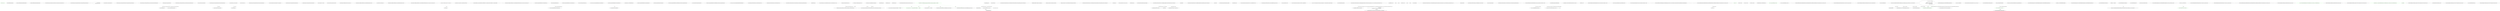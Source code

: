 digraph  {
d1 [cluster="Nancy.ModelBinding.BindingConfig.BindingConfig()", color=green, community=0, label="this.Overwrite = true", prediction=0, span="12-12"];
d3 [label="Nancy.ModelBinding.BindingConfig", span=""];
d0 [cluster="Nancy.ModelBinding.BindingConfig.BindingConfig()", label="Entry Nancy.ModelBinding.BindingConfig.BindingConfig()", span="10-10"];
d2 [cluster="Nancy.ModelBinding.BindingConfig.BindingConfig()", label="Exit Nancy.ModelBinding.BindingConfig.BindingConfig()", span="10-10"];
m1_7 [cluster="Nancy.Testing.DocumentWrapper.DocumentWrapper(System.Collections.Generic.IEnumerable<byte>)", file="BrowserResponseBodyWrapper.cs", label="Entry Nancy.Testing.DocumentWrapper.DocumentWrapper(System.Collections.Generic.IEnumerable<byte>)", span="18-18"];
m1_0 [cluster="Nancy.Testing.BrowserResponseBodyWrapper.BrowserResponseBodyWrapper(Nancy.Response)", file="BrowserResponseBodyWrapper.cs", label="Entry Nancy.Testing.BrowserResponseBodyWrapper.BrowserResponseBodyWrapper(Nancy.Response)", span="14-14"];
m1_1 [cluster="Nancy.Testing.BrowserResponseBodyWrapper.BrowserResponseBodyWrapper(Nancy.Response)", file="BrowserResponseBodyWrapper.cs", label="var contentStream =\r\n                GetContentStream(response)", span="16-17"];
m1_2 [cluster="Nancy.Testing.BrowserResponseBodyWrapper.BrowserResponseBodyWrapper(Nancy.Response)", file="BrowserResponseBodyWrapper.cs", label="this.responseBytes = contentStream.ToArray()", span="19-19"];
m1_4 [cluster="Nancy.Testing.BrowserResponseBodyWrapper.BrowserResponseBodyWrapper(Nancy.Response)", file="BrowserResponseBodyWrapper.cs", label="Exit Nancy.Testing.BrowserResponseBodyWrapper.BrowserResponseBodyWrapper(Nancy.Response)", span="14-14"];
m1_19 [cluster="Nancy.Testing.BrowserResponseBodyWrapper.System.Collections.IEnumerable.GetEnumerator()", file="BrowserResponseBodyWrapper.cs", label="Entry Nancy.Testing.BrowserResponseBodyWrapper.System.Collections.IEnumerable.GetEnumerator()", span="54-54"];
m1_20 [cluster="Nancy.Testing.BrowserResponseBodyWrapper.System.Collections.IEnumerable.GetEnumerator()", file="BrowserResponseBodyWrapper.cs", label="return this.GetEnumerator();", span="56-56"];
m1_21 [cluster="Nancy.Testing.BrowserResponseBodyWrapper.System.Collections.IEnumerable.GetEnumerator()", file="BrowserResponseBodyWrapper.cs", label="Exit Nancy.Testing.BrowserResponseBodyWrapper.System.Collections.IEnumerable.GetEnumerator()", span="54-54"];
m1_6 [cluster="System.IO.MemoryStream.ToArray()", file="BrowserResponseBodyWrapper.cs", label="Entry System.IO.MemoryStream.ToArray()", span="0-0"];
m1_5 [cluster="Nancy.Testing.BrowserResponseBodyWrapper.GetContentStream(Nancy.Response)", file="BrowserResponseBodyWrapper.cs", label="Entry Nancy.Testing.BrowserResponseBodyWrapper.GetContentStream(Nancy.Response)", span="23-23"];
m1_8 [cluster="Nancy.Testing.BrowserResponseBodyWrapper.GetContentStream(Nancy.Response)", file="BrowserResponseBodyWrapper.cs", label="var contentsStream = new MemoryStream()", span="25-25"];
m1_9 [cluster="Nancy.Testing.BrowserResponseBodyWrapper.GetContentStream(Nancy.Response)", file="BrowserResponseBodyWrapper.cs", label="response.Contents.Invoke(contentsStream)", span="26-26"];
m1_10 [cluster="Nancy.Testing.BrowserResponseBodyWrapper.GetContentStream(Nancy.Response)", file="BrowserResponseBodyWrapper.cs", label="contentsStream.Position = 0", span="27-27"];
m1_11 [cluster="Nancy.Testing.BrowserResponseBodyWrapper.GetContentStream(Nancy.Response)", file="BrowserResponseBodyWrapper.cs", label="return contentsStream;", span="28-28"];
m1_12 [cluster="Nancy.Testing.BrowserResponseBodyWrapper.GetContentStream(Nancy.Response)", file="BrowserResponseBodyWrapper.cs", label="Exit Nancy.Testing.BrowserResponseBodyWrapper.GetContentStream(Nancy.Response)", span="23-23"];
m1_18 [cluster="System.Collections.Generic.IEnumerable<T>.GetEnumerator()", file="BrowserResponseBodyWrapper.cs", label="Entry System.Collections.Generic.IEnumerable<T>.GetEnumerator()", span="0-0"];
m1_15 [cluster="Nancy.Testing.BrowserResponseBodyWrapper.GetEnumerator()", file="BrowserResponseBodyWrapper.cs", label="Entry Nancy.Testing.BrowserResponseBodyWrapper.GetEnumerator()", span="45-45"];
m1_16 [cluster="Nancy.Testing.BrowserResponseBodyWrapper.GetEnumerator()", file="BrowserResponseBodyWrapper.cs", label="return this.responseBytes.GetEnumerator();", span="47-47"];
m1_17 [cluster="Nancy.Testing.BrowserResponseBodyWrapper.GetEnumerator()", file="BrowserResponseBodyWrapper.cs", label="Exit Nancy.Testing.BrowserResponseBodyWrapper.GetEnumerator()", span="45-45"];
m1_14 [cluster="System.Action<T>.Invoke(T)", file="BrowserResponseBodyWrapper.cs", label="Entry System.Action<T>.Invoke(T)", span="0-0"];
m1_13 [cluster="System.IO.MemoryStream.MemoryStream()", file="BrowserResponseBodyWrapper.cs", label="Entry System.IO.MemoryStream.MemoryStream()", span="0-0"];
m1_22 [file="BrowserResponseBodyWrapper.cs", label="Nancy.Testing.BrowserResponseBodyWrapper", span=""];
m2_9 [cluster="Nancy.Demo.ModelBinding.Models.Customer.Customer()", file="CustomerModelBinder.cs", label="Entry Nancy.Demo.ModelBinding.Models.Customer.Customer()", span="4-4"];
m2_0 [cluster="Nancy.Demo.ModelBinding.ModelBinders.CustomerModelBinder.CanBind(System.Type)", file="CustomerModelBinder.cs", label="Entry Nancy.Demo.ModelBinding.ModelBinders.CustomerModelBinder.CanBind(System.Type)", span="16-16"];
m2_1 [cluster="Nancy.Demo.ModelBinding.ModelBinders.CustomerModelBinder.CanBind(System.Type)", file="CustomerModelBinder.cs", label="return modelType == typeof(Customer);", span="18-18"];
m2_2 [cluster="Nancy.Demo.ModelBinding.ModelBinders.CustomerModelBinder.CanBind(System.Type)", file="CustomerModelBinder.cs", label="Exit Nancy.Demo.ModelBinding.ModelBinders.CustomerModelBinder.CanBind(System.Type)", span="16-16"];
m2_3 [cluster="Nancy.Demo.ModelBinding.ModelBinders.CustomerModelBinder.Bind(Nancy.NancyContext, System.Type, object, params string[])", file="CustomerModelBinder.cs", label="Entry Nancy.Demo.ModelBinding.ModelBinders.CustomerModelBinder.Bind(Nancy.NancyContext, System.Type, object, params string[])", span="29-29"];
m2_4 [cluster="Nancy.Demo.ModelBinding.ModelBinders.CustomerModelBinder.Bind(Nancy.NancyContext, System.Type, object, params string[])", file="CustomerModelBinder.cs", label="var customer = (instance as Customer) ?? new Customer()", span="31-31"];
m2_5 [cluster="Nancy.Demo.ModelBinding.ModelBinders.CustomerModelBinder.Bind(Nancy.NancyContext, System.Type, object, params string[])", file="CustomerModelBinder.cs", label="customer.Name = customer.Name ?? context.Request.Form[''Name'']", span="33-33"];
m2_6 [cluster="Nancy.Demo.ModelBinding.ModelBinders.CustomerModelBinder.Bind(Nancy.NancyContext, System.Type, object, params string[])", file="CustomerModelBinder.cs", label="customer.RenewalDate = customer.RenewalDate == default(DateTime) ? context.Request.Form[''RenewalDate''] : customer.RenewalDate", span="34-34"];
m2_7 [cluster="Nancy.Demo.ModelBinding.ModelBinders.CustomerModelBinder.Bind(Nancy.NancyContext, System.Type, object, params string[])", file="CustomerModelBinder.cs", label="return customer;", span="36-36"];
m2_8 [cluster="Nancy.Demo.ModelBinding.ModelBinders.CustomerModelBinder.Bind(Nancy.NancyContext, System.Type, object, params string[])", file="CustomerModelBinder.cs", label="Exit Nancy.Demo.ModelBinding.ModelBinders.CustomerModelBinder.Bind(Nancy.NancyContext, System.Type, object, params string[])", span="29-29"];
m4_4 [cluster="Nancy.Cryptography.DefaultHmacProvider.GenerateHmac(string)", file="DefaultBinderFixture.cs", label="Entry Nancy.Cryptography.DefaultHmacProvider.GenerateHmac(string)", span="47-47"];
m4_5 [cluster="Nancy.Cryptography.DefaultHmacProvider.GenerateHmac(string)", file="DefaultBinderFixture.cs", label="return this.GenerateHmac(Encoding.UTF8.GetBytes(data));", span="49-49"];
m4_6 [cluster="Nancy.Cryptography.DefaultHmacProvider.GenerateHmac(string)", file="DefaultBinderFixture.cs", label="Exit Nancy.Cryptography.DefaultHmacProvider.GenerateHmac(string)", span="47-47"];
m4_7 [cluster="System.Text.Encoding.GetBytes(string)", file="DefaultBinderFixture.cs", label="Entry System.Text.Encoding.GetBytes(string)", span="0-0"];
m4_13 [cluster="System.Security.Cryptography.HashAlgorithm.ComputeHash(byte[])", file="DefaultBinderFixture.cs", label="Entry System.Security.Cryptography.HashAlgorithm.ComputeHash(byte[])", span="0-0"];
m4_8 [cluster="Nancy.Cryptography.DefaultHmacProvider.GenerateHmac(byte[])", file="DefaultBinderFixture.cs", label="Entry Nancy.Cryptography.DefaultHmacProvider.GenerateHmac(byte[])", span="57-57"];
m4_9 [cluster="Nancy.Cryptography.DefaultHmacProvider.GenerateHmac(byte[])", file="DefaultBinderFixture.cs", label="var hmacGenerator = new HMACSHA256(this.key)", span="59-59"];
m4_10 [cluster="Nancy.Cryptography.DefaultHmacProvider.GenerateHmac(byte[])", file="DefaultBinderFixture.cs", label="return hmacGenerator.ComputeHash(data);", span="61-61"];
m4_11 [cluster="Nancy.Cryptography.DefaultHmacProvider.GenerateHmac(byte[])", file="DefaultBinderFixture.cs", label="Exit Nancy.Cryptography.DefaultHmacProvider.GenerateHmac(byte[])", span="57-57"];
m4_3 [cluster="Nancy.Cryptography.IKeyGenerator.GetBytes(int)", file="DefaultBinderFixture.cs", label="Entry Nancy.Cryptography.IKeyGenerator.GetBytes(int)", span="12-12"];
m4_0 [cluster="Nancy.Cryptography.DefaultHmacProvider.DefaultHmacProvider(Nancy.Cryptography.IKeyGenerator)", file="DefaultBinderFixture.cs", label="Entry Nancy.Cryptography.DefaultHmacProvider.DefaultHmacProvider(Nancy.Cryptography.IKeyGenerator)", span="29-29"];
m4_1 [cluster="Nancy.Cryptography.DefaultHmacProvider.DefaultHmacProvider(Nancy.Cryptography.IKeyGenerator)", file="DefaultBinderFixture.cs", label="this.key = keyGenerator.GetBytes(PreferredKeySize)", span="31-31"];
m4_2 [cluster="Nancy.Cryptography.DefaultHmacProvider.DefaultHmacProvider(Nancy.Cryptography.IKeyGenerator)", file="DefaultBinderFixture.cs", label="Exit Nancy.Cryptography.DefaultHmacProvider.DefaultHmacProvider(Nancy.Cryptography.IKeyGenerator)", span="29-29"];
m4_12 [cluster="System.Security.Cryptography.HMACSHA256.HMACSHA256(byte[])", file="DefaultBinderFixture.cs", label="Entry System.Security.Cryptography.HMACSHA256.HMACSHA256(byte[])", span="0-0"];
m4_14 [file="DefaultBinderFixture.cs", label="Nancy.Cryptography.DefaultHmacProvider", span=""];
m6_0 [cluster="Nancy.Hosting.Wcf.NancyWcfGenericService.NancyWcfGenericService()", file="DefaultRequestDispatcherFixture.cs", label="Entry Nancy.Hosting.Wcf.NancyWcfGenericService.NancyWcfGenericService()", span="23-23"];
m6_1 [cluster="Nancy.Hosting.Wcf.NancyWcfGenericService.NancyWcfGenericService()", file="DefaultRequestDispatcherFixture.cs", label="Exit Nancy.Hosting.Wcf.NancyWcfGenericService.NancyWcfGenericService()", span="23-23"];
m6_2 [cluster="Nancy.Hosting.Wcf.NancyWcfGenericService.NancyWcfGenericService(Nancy.Bootstrapper.INancyBootstrapper)", file="DefaultRequestDispatcherFixture.cs", label="Entry Nancy.Hosting.Wcf.NancyWcfGenericService.NancyWcfGenericService(Nancy.Bootstrapper.INancyBootstrapper)", span="28-28"];
m6_30 [cluster="lambda expression", file="DefaultRequestDispatcherFixture.cs", label="Exit lambda expression", span="57-59"];
m6_52 [cluster="long.TryParse(string, System.Globalization.NumberStyles, System.IFormatProvider, out long)", file="DefaultRequestDispatcherFixture.cs", label="Entry long.TryParse(string, System.Globalization.NumberStyles, System.IFormatProvider, out long)", span="0-0"];
m6_12 [cluster="Nancy.Hosting.Wcf.NancyWcfGenericService.HandleRequests(System.IO.Stream)", file="DefaultRequestDispatcherFixture.cs", label="SetNancyResponseToOutgoingWebResponse(webContext.OutgoingResponse, nancyContext.Response)", span="42-42"];
m6_16 [cluster="lambda expression", file="DefaultRequestDispatcherFixture.cs", label="Entry lambda expression", span="45-47"];
m6_22 [cluster="lambda expression", file="DefaultRequestDispatcherFixture.cs", label="Exit lambda expression", span="49-51"];
m6_15 [cluster="lambda expression", file="DefaultRequestDispatcherFixture.cs", label="Exit lambda expression", span="41-43"];
m6_36 [cluster="Nancy.IO.RequestStream.FromStream(System.IO.Stream, long, bool)", file="DefaultRequestDispatcherFixture.cs", label="Entry Nancy.IO.RequestStream.FromStream(System.IO.Stream, long, bool)", span="224-224"];
m6_32 [cluster="lambda expression", file="DefaultRequestDispatcherFixture.cs", label="return string.Concat(viewLocationContext.ModuleName, ''/'', viewName);", span="62-62"];
m6_24 [cluster="lambda expression", file="DefaultRequestDispatcherFixture.cs", label="Entry lambda expression", span="53-55"];
m6_26 [cluster="lambda expression", file="DefaultRequestDispatcherFixture.cs", label="Exit lambda expression", span="53-55"];
m6_27 [cluster="string.Concat(string, string, string)", file="DefaultRequestDispatcherFixture.cs", label="Entry string.Concat(string, string, string)", span="0-0"];
m6_28 [cluster="lambda expression", file="DefaultRequestDispatcherFixture.cs", label="Entry lambda expression", span="57-59"];
m6_29 [cluster="lambda expression", color=green, community=0, file="DefaultRequestDispatcherFixture.cs", label="return string.Concat(''views/'', viewLocationContext.ModuleName, ''/'', viewName);", prediction=1, span="58-58"];
m6_65 [cluster="object.ToString()", file="DefaultRequestDispatcherFixture.cs", label="Entry object.ToString()", span="0-0"];
m6_53 [cluster="Nancy.Hosting.Wcf.NancyWcfGenericService.SetNancyResponseToOutgoingWebResponse(OutgoingWebResponseContext, Nancy.Response)", file="DefaultRequestDispatcherFixture.cs", label="Entry Nancy.Hosting.Wcf.NancyWcfGenericService.SetNancyResponseToOutgoingWebResponse(OutgoingWebResponseContext, Nancy.Response)", span="103-103"];
m6_54 [cluster="Nancy.Hosting.Wcf.NancyWcfGenericService.SetNancyResponseToOutgoingWebResponse(OutgoingWebResponseContext, Nancy.Response)", file="DefaultRequestDispatcherFixture.cs", label="SetHttpResponseHeaders(webResponse, nancyResponse)", span="105-105"];
m6_55 [cluster="Nancy.Hosting.Wcf.NancyWcfGenericService.SetNancyResponseToOutgoingWebResponse(OutgoingWebResponseContext, Nancy.Response)", file="DefaultRequestDispatcherFixture.cs", label="webResponse.ContentType = nancyResponse.ContentType", span="107-107"];
m6_56 [cluster="Nancy.Hosting.Wcf.NancyWcfGenericService.SetNancyResponseToOutgoingWebResponse(OutgoingWebResponseContext, Nancy.Response)", file="DefaultRequestDispatcherFixture.cs", label="webResponse.StatusCode = (System.Net.HttpStatusCode)nancyResponse.StatusCode", span="108-108"];
m6_57 [cluster="Nancy.Hosting.Wcf.NancyWcfGenericService.SetNancyResponseToOutgoingWebResponse(OutgoingWebResponseContext, Nancy.Response)", file="DefaultRequestDispatcherFixture.cs", label="Exit Nancy.Hosting.Wcf.NancyWcfGenericService.SetNancyResponseToOutgoingWebResponse(OutgoingWebResponseContext, Nancy.Response)", span="103-103"];
m6_34 [cluster="Request.cstr", file="DefaultRequestDispatcherFixture.cs", label="Entry Request.cstr", span=""];
m6_23 [cluster="string.Concat(string, string, string, string)", file="DefaultRequestDispatcherFixture.cs", label="Entry string.Concat(string, string, string, string)", span="0-0"];
m6_18 [cluster="lambda expression", file="DefaultRequestDispatcherFixture.cs", label="Exit lambda expression", span="45-47"];
m6_17 [cluster="lambda expression", file="DefaultRequestDispatcherFixture.cs", label="return string.Concat(''views/'', viewName);", span="46-46"];
m6_7 [cluster="Nancy.Bootstrapper.INancyBootstrapper.GetEngine()", file="DefaultRequestDispatcherFixture.cs", label="Entry Nancy.Bootstrapper.INancyBootstrapper.GetEngine()", span="16-16"];
m6_58 [cluster="Nancy.Hosting.Wcf.NancyWcfGenericService.SetHttpResponseHeaders(OutgoingWebResponseContext, Nancy.Response)", file="DefaultRequestDispatcherFixture.cs", label="Entry Nancy.Hosting.Wcf.NancyWcfGenericService.SetHttpResponseHeaders(OutgoingWebResponseContext, Nancy.Response)", span="111-111"];
m6_59 [cluster="Nancy.Hosting.Wcf.NancyWcfGenericService.SetHttpResponseHeaders(OutgoingWebResponseContext, Nancy.Response)", file="DefaultRequestDispatcherFixture.cs", label="response.Headers", span="113-113"];
m6_60 [cluster="Nancy.Hosting.Wcf.NancyWcfGenericService.SetHttpResponseHeaders(OutgoingWebResponseContext, Nancy.Response)", file="DefaultRequestDispatcherFixture.cs", label="context.Headers.Add(kvp.Key, kvp.Value)", span="115-115"];
m6_61 [cluster="Nancy.Hosting.Wcf.NancyWcfGenericService.SetHttpResponseHeaders(OutgoingWebResponseContext, Nancy.Response)", file="DefaultRequestDispatcherFixture.cs", label="response.Cookies", span="117-117"];
m6_62 [cluster="Nancy.Hosting.Wcf.NancyWcfGenericService.SetHttpResponseHeaders(OutgoingWebResponseContext, Nancy.Response)", file="DefaultRequestDispatcherFixture.cs", label="context.Headers.Add(''Set-Cookie'', cookie.ToString())", span="119-119"];
m6_63 [cluster="Nancy.Hosting.Wcf.NancyWcfGenericService.SetHttpResponseHeaders(OutgoingWebResponseContext, Nancy.Response)", file="DefaultRequestDispatcherFixture.cs", label="Exit Nancy.Hosting.Wcf.NancyWcfGenericService.SetHttpResponseHeaders(OutgoingWebResponseContext, Nancy.Response)", span="111-111"];
m6_64 [cluster="Unk.Add", file="DefaultRequestDispatcherFixture.cs", label="Entry Unk.Add", span=""];
m6_6 [cluster="Nancy.Bootstrapper.INancyBootstrapper.Initialise()", file="DefaultRequestDispatcherFixture.cs", label="Entry Nancy.Bootstrapper.INancyBootstrapper.Initialise()", span="10-10"];
m6_31 [cluster="lambda expression", file="DefaultRequestDispatcherFixture.cs", label="Entry lambda expression", span="61-63"];
m6_51 [cluster="System.Collections.Generic.IEnumerable<TSource>.SingleOrDefault<TSource>()", file="DefaultRequestDispatcherFixture.cs", label="Entry System.Collections.Generic.IEnumerable<TSource>.SingleOrDefault<TSource>()", span="0-0"];
m6_19 [cluster="Nancy.Hosting.Wcf.NancyWcfGenericService.GetUrlAndPathComponents(System.Uri)", file="DefaultRequestDispatcherFixture.cs", label="Entry Nancy.Hosting.Wcf.NancyWcfGenericService.GetUrlAndPathComponents(System.Uri)", span="47-47"];
m6_35 [cluster="string.Concat(object, object)", file="DefaultRequestDispatcherFixture.cs", label="Entry string.Concat(object, object)", span="0-0"];
m6_50 [cluster="System.Collections.Generic.IDictionary<TKey, TValue>.ContainsKey(TKey)", file="DefaultRequestDispatcherFixture.cs", label="Entry System.Collections.Generic.IDictionary<TKey, TValue>.ContainsKey(TKey)", span="0-0"];
m6_14 [cluster="Nancy.Hosting.Wcf.NancyWcfGenericService.HandleRequests(System.IO.Stream)", file="DefaultRequestDispatcherFixture.cs", label="Exit Nancy.Hosting.Wcf.NancyWcfGenericService.HandleRequests(System.IO.Stream)", span="35-35"];
m6_21 [cluster="Nancy.Hosting.Wcf.NancyWcfGenericService.GetUrlAndPathComponents(System.Uri)", file="DefaultRequestDispatcherFixture.cs", label="Exit Nancy.Hosting.Wcf.NancyWcfGenericService.GetUrlAndPathComponents(System.Uri)", span="47-47"];
m6_13 [cluster="Nancy.Hosting.Wcf.NancyWcfGenericService.HandleRequests(System.IO.Stream)", file="DefaultRequestDispatcherFixture.cs", label="return webContext.CreateStreamResponse(nancyContext.Response.Contents, nancyContext.Response.ContentType);", span="44-44"];
m6_20 [cluster="Nancy.Hosting.Wcf.NancyWcfGenericService.GetUrlAndPathComponents(System.Uri)", file="DefaultRequestDispatcherFixture.cs", label="return new Uri(uri.GetComponents(UriComponents.SchemeAndServer | UriComponents.Path, UriFormat.Unescaped));", span="51-51"];
m6_33 [cluster="Unk.GetExpectedRequestLength", file="DefaultRequestDispatcherFixture.cs", label="Entry Unk.GetExpectedRequestLength", span=""];
m6_37 [cluster="Nancy.Hosting.Wcf.NancyWcfGenericService.GetExpectedRequestLength(System.Collections.Generic.IDictionary<string, System.Collections.Generic.IEnumerable<string>>)", file="DefaultRequestDispatcherFixture.cs", label="Entry Nancy.Hosting.Wcf.NancyWcfGenericService.GetExpectedRequestLength(System.Collections.Generic.IDictionary<string, System.Collections.Generic.IEnumerable<string>>)", span="74-74"];
m6_38 [cluster="Nancy.Hosting.Wcf.NancyWcfGenericService.GetExpectedRequestLength(System.Collections.Generic.IDictionary<string, System.Collections.Generic.IEnumerable<string>>)", file="DefaultRequestDispatcherFixture.cs", label="incomingHeaders == null", span="76-76"];
m6_40 [cluster="Nancy.Hosting.Wcf.NancyWcfGenericService.GetExpectedRequestLength(System.Collections.Generic.IDictionary<string, System.Collections.Generic.IEnumerable<string>>)", file="DefaultRequestDispatcherFixture.cs", label="!incomingHeaders.ContainsKey(''Content-Length'')", span="81-81"];
m6_42 [cluster="Nancy.Hosting.Wcf.NancyWcfGenericService.GetExpectedRequestLength(System.Collections.Generic.IDictionary<string, System.Collections.Generic.IEnumerable<string>>)", file="DefaultRequestDispatcherFixture.cs", label="var headerValue =\r\n                incomingHeaders[''Content-Length''].SingleOrDefault()", span="86-87"];
m6_39 [cluster="Nancy.Hosting.Wcf.NancyWcfGenericService.GetExpectedRequestLength(System.Collections.Generic.IDictionary<string, System.Collections.Generic.IEnumerable<string>>)", file="DefaultRequestDispatcherFixture.cs", label="return 0;", span="78-78"];
m6_41 [cluster="Nancy.Hosting.Wcf.NancyWcfGenericService.GetExpectedRequestLength(System.Collections.Generic.IDictionary<string, System.Collections.Generic.IEnumerable<string>>)", file="DefaultRequestDispatcherFixture.cs", label="return 0;", span="83-83"];
m6_43 [cluster="Nancy.Hosting.Wcf.NancyWcfGenericService.GetExpectedRequestLength(System.Collections.Generic.IDictionary<string, System.Collections.Generic.IEnumerable<string>>)", file="DefaultRequestDispatcherFixture.cs", label="headerValue == null", span="89-89"];
m6_46 [cluster="Nancy.Hosting.Wcf.NancyWcfGenericService.GetExpectedRequestLength(System.Collections.Generic.IDictionary<string, System.Collections.Generic.IEnumerable<string>>)", file="DefaultRequestDispatcherFixture.cs", label="!long.TryParse(headerValue, NumberStyles.Any, CultureInfo.InvariantCulture, out contentLength)", span="95-95"];
m6_44 [cluster="Nancy.Hosting.Wcf.NancyWcfGenericService.GetExpectedRequestLength(System.Collections.Generic.IDictionary<string, System.Collections.Generic.IEnumerable<string>>)", file="DefaultRequestDispatcherFixture.cs", label="return 0;", span="91-91"];
m6_47 [cluster="Nancy.Hosting.Wcf.NancyWcfGenericService.GetExpectedRequestLength(System.Collections.Generic.IDictionary<string, System.Collections.Generic.IEnumerable<string>>)", file="DefaultRequestDispatcherFixture.cs", label="return 0;", span="97-97"];
m6_48 [cluster="Nancy.Hosting.Wcf.NancyWcfGenericService.GetExpectedRequestLength(System.Collections.Generic.IDictionary<string, System.Collections.Generic.IEnumerable<string>>)", file="DefaultRequestDispatcherFixture.cs", label="return contentLength;", span="100-100"];
m6_49 [cluster="Nancy.Hosting.Wcf.NancyWcfGenericService.GetExpectedRequestLength(System.Collections.Generic.IDictionary<string, System.Collections.Generic.IEnumerable<string>>)", file="DefaultRequestDispatcherFixture.cs", label="Exit Nancy.Hosting.Wcf.NancyWcfGenericService.GetExpectedRequestLength(System.Collections.Generic.IDictionary<string, System.Collections.Generic.IEnumerable<string>>)", span="74-74"];
m6_3 [cluster="Nancy.Hosting.Wcf.NancyWcfGenericService.NancyWcfGenericService(Nancy.Bootstrapper.INancyBootstrapper)", file="DefaultRequestDispatcherFixture.cs", label="bootstrapper.Initialise()", span="30-30"];
m6_10 [cluster="Nancy.Hosting.Wcf.NancyWcfGenericService.HandleRequests(System.IO.Stream)", color=green, community=0, file="DefaultRequestDispatcherFixture.cs", label="var nancyRequest = CreateNancyRequestFromIncomingWebRequest(webContext.IncomingRequest, requestBody)", prediction=1, span="39-39"];
m6_11 [cluster="Nancy.Hosting.Wcf.NancyWcfGenericService.HandleRequests(System.IO.Stream)", file="DefaultRequestDispatcherFixture.cs", label="var nancyContext = engine.HandleRequest(nancyRequest)", span="40-40"];
m6_8 [cluster="Nancy.Hosting.Wcf.NancyWcfGenericService.HandleRequests(System.IO.Stream)", file="DefaultRequestDispatcherFixture.cs", label="Entry Nancy.Hosting.Wcf.NancyWcfGenericService.HandleRequests(System.IO.Stream)", span="35-35"];
m6_9 [cluster="Nancy.Hosting.Wcf.NancyWcfGenericService.HandleRequests(System.IO.Stream)", file="DefaultRequestDispatcherFixture.cs", label="var webContext = WebOperationContext.Current", span="37-37"];
m6_4 [cluster="Nancy.Hosting.Wcf.NancyWcfGenericService.NancyWcfGenericService(Nancy.Bootstrapper.INancyBootstrapper)", file="DefaultRequestDispatcherFixture.cs", label="engine = bootstrapper.GetEngine()", span="31-31"];
m6_5 [cluster="Nancy.Hosting.Wcf.NancyWcfGenericService.NancyWcfGenericService(Nancy.Bootstrapper.INancyBootstrapper)", file="DefaultRequestDispatcherFixture.cs", label="Exit Nancy.Hosting.Wcf.NancyWcfGenericService.NancyWcfGenericService(Nancy.Bootstrapper.INancyBootstrapper)", span="28-28"];
m6_66 [file="DefaultRequestDispatcherFixture.cs", label="Nancy.Hosting.Wcf.NancyWcfGenericService", span=""];
m7_11 [cluster="Nancy.ModelBinding.DynamicModelBinderAdapter.TryConvert(System.Dynamic.ConvertBinder, out object)", file="DynamicModelBinderAdapter.cs", label="Entry Nancy.ModelBinding.DynamicModelBinderAdapter.TryConvert(System.Dynamic.ConvertBinder, out object)", span="61-61"];
m7_12 [cluster="Nancy.ModelBinding.DynamicModelBinderAdapter.TryConvert(System.Dynamic.ConvertBinder, out object)", file="DynamicModelBinderAdapter.cs", label="var modelBinder = this.locator.GetBinderForType(binder.Type, this.context)", span="63-63"];
m7_14 [cluster="Nancy.ModelBinding.DynamicModelBinderAdapter.TryConvert(System.Dynamic.ConvertBinder, out object)", file="DynamicModelBinderAdapter.cs", label="throw new ModelBindingException(binder.Type);", span="67-67"];
m7_16 [cluster="Nancy.ModelBinding.DynamicModelBinderAdapter.TryConvert(System.Dynamic.ConvertBinder, out object)", file="DynamicModelBinderAdapter.cs", label="return result != null || base.TryConvert(binder, out result);", span="72-72"];
m7_13 [cluster="Nancy.ModelBinding.DynamicModelBinderAdapter.TryConvert(System.Dynamic.ConvertBinder, out object)", file="DynamicModelBinderAdapter.cs", label="modelBinder == null", span="65-65"];
m7_17 [cluster="Nancy.ModelBinding.DynamicModelBinderAdapter.TryConvert(System.Dynamic.ConvertBinder, out object)", file="DynamicModelBinderAdapter.cs", label="Exit Nancy.ModelBinding.DynamicModelBinderAdapter.TryConvert(System.Dynamic.ConvertBinder, out object)", span="61-61"];
m7_10 [cluster="System.ArgumentNullException.ArgumentNullException(string)", file="DynamicModelBinderAdapter.cs", label="Entry System.ArgumentNullException.ArgumentNullException(string)", span="0-0"];
m7_21 [cluster="System.Dynamic.DynamicObject.TryConvert(System.Dynamic.ConvertBinder, out object)", file="DynamicModelBinderAdapter.cs", label="Entry System.Dynamic.DynamicObject.TryConvert(System.Dynamic.ConvertBinder, out object)", span="0-0"];
m7_19 [cluster="Nancy.ModelBinding.ModelBindingException.ModelBindingException(System.Type, System.Collections.Generic.IEnumerable<Nancy.ModelBinding.PropertyBindingException>)", file="DynamicModelBinderAdapter.cs", label="Entry Nancy.ModelBinding.ModelBindingException.ModelBindingException(System.Type, System.Collections.Generic.IEnumerable<Nancy.ModelBinding.PropertyBindingException>)", span="30-30"];
m7_0 [cluster="Nancy.ModelBinding.DynamicModelBinderAdapter.DynamicModelBinderAdapter(Nancy.ModelBinding.IModelBinderLocator, Nancy.NancyContext, object, params string[])", file="DynamicModelBinderAdapter.cs", label="Entry Nancy.ModelBinding.DynamicModelBinderAdapter.DynamicModelBinderAdapter(Nancy.ModelBinding.IModelBinderLocator, Nancy.NancyContext, object, params string[])", span="36-36"];
m7_1 [cluster="Nancy.ModelBinding.DynamicModelBinderAdapter.DynamicModelBinderAdapter(Nancy.ModelBinding.IModelBinderLocator, Nancy.NancyContext, object, params string[])", color=green, community=0, file="DynamicModelBinderAdapter.cs", label="locator == null", prediction=3, span="38-38"];
m7_3 [cluster="Nancy.ModelBinding.DynamicModelBinderAdapter.DynamicModelBinderAdapter(Nancy.ModelBinding.IModelBinderLocator, Nancy.NancyContext, object, params string[])", file="DynamicModelBinderAdapter.cs", label="context == null", span="43-43"];
m7_5 [cluster="Nancy.ModelBinding.DynamicModelBinderAdapter.DynamicModelBinderAdapter(Nancy.ModelBinding.IModelBinderLocator, Nancy.NancyContext, object, params string[])", file="DynamicModelBinderAdapter.cs", label="this.locator = locator", span="48-48"];
m7_6 [cluster="Nancy.ModelBinding.DynamicModelBinderAdapter.DynamicModelBinderAdapter(Nancy.ModelBinding.IModelBinderLocator, Nancy.NancyContext, object, params string[])", file="DynamicModelBinderAdapter.cs", label="this.context = context", span="49-49"];
m7_7 [cluster="Nancy.ModelBinding.DynamicModelBinderAdapter.DynamicModelBinderAdapter(Nancy.ModelBinding.IModelBinderLocator, Nancy.NancyContext, object, params string[])", file="DynamicModelBinderAdapter.cs", label="this.instance = instance", span="50-50"];
m7_8 [cluster="Nancy.ModelBinding.DynamicModelBinderAdapter.DynamicModelBinderAdapter(Nancy.ModelBinding.IModelBinderLocator, Nancy.NancyContext, object, params string[])", file="DynamicModelBinderAdapter.cs", label="this.blacklistedProperties = blacklistedProperties", span="51-51"];
m7_2 [cluster="Nancy.ModelBinding.DynamicModelBinderAdapter.DynamicModelBinderAdapter(Nancy.ModelBinding.IModelBinderLocator, Nancy.NancyContext, object, params string[])", color=green, community=0, file="DynamicModelBinderAdapter.cs", label="throw new ArgumentNullException(''locator'');", prediction=4, span="40-40"];
m7_4 [cluster="Nancy.ModelBinding.DynamicModelBinderAdapter.DynamicModelBinderAdapter(Nancy.ModelBinding.IModelBinderLocator, Nancy.NancyContext, object, params string[])", file="DynamicModelBinderAdapter.cs", label="throw new ArgumentNullException(''context'');", span="45-45"];
m7_9 [cluster="Nancy.ModelBinding.DynamicModelBinderAdapter.DynamicModelBinderAdapter(Nancy.ModelBinding.IModelBinderLocator, Nancy.NancyContext, object, params string[])", file="DynamicModelBinderAdapter.cs", label="Exit Nancy.ModelBinding.DynamicModelBinderAdapter.DynamicModelBinderAdapter(Nancy.ModelBinding.IModelBinderLocator, Nancy.NancyContext, object, params string[])", span="36-36"];
m7_20 [cluster="Nancy.ModelBinding.IBinder.Bind(Nancy.NancyContext, System.Type, object, params string[])", file="DynamicModelBinderAdapter.cs", label="Entry Nancy.ModelBinding.IBinder.Bind(Nancy.NancyContext, System.Type, object, params string[])", span="17-17"];
m7_18 [cluster="Nancy.ModelBinding.IModelBinderLocator.GetBinderForType(System.Type, Nancy.NancyContext)", file="DynamicModelBinderAdapter.cs", label="Entry Nancy.ModelBinding.IModelBinderLocator.GetBinderForType(System.Type, Nancy.NancyContext)", span="15-15"];
m7_22 [file="DynamicModelBinderAdapter.cs", label="Nancy.ModelBinding.DynamicModelBinderAdapter", span=""];
m8_27 [cluster="object.ShouldEqual(object)", file="DynamicModelBinderAdapterFixture.cs", label="Entry object.ShouldEqual(object)", span="95-95"];
m8_3 [cluster="Nancy.Security.DefaultCsrfTokenValidator.Validate(Nancy.Security.CsrfToken, Nancy.Security.CsrfToken, string, System.TimeSpan?)", file="DynamicModelBinderAdapterFixture.cs", label="Entry Nancy.Security.DefaultCsrfTokenValidator.Validate(Nancy.Security.CsrfToken, Nancy.Security.CsrfToken, string, System.TimeSpan?)", span="23-23"];
m8_23 [cluster="Nancy.Validation.DataAnnotations.Tests.DefaultValidatableObjectAdapterFixture.Should_return_validation_error_for_all_validation_results()", file="DynamicModelBinderAdapterFixture.cs", label="results.Count().ShouldEqual(2)", span="62-62"];
m8_26 [cluster="System.Collections.Generic.IEnumerable<TSource>.Count<TSource>()", file="DynamicModelBinderAdapterFixture.cs", label="Entry System.Collections.Generic.IEnumerable<TSource>.Count<TSource>()", span="0-0"];
m8_11 [cluster="Nancy.Security.DefaultCsrfTokenValidator.Validate(Nancy.Security.CsrfToken, Nancy.Security.CsrfToken, string, System.TimeSpan?)", file="DynamicModelBinderAdapterFixture.cs", label="return CsrfTokenValidationResult.TokenTamperedWith;", span="42-42"];
m8_12 [cluster="Nancy.Security.DefaultCsrfTokenValidator.Validate(Nancy.Security.CsrfToken, Nancy.Security.CsrfToken, string, System.TimeSpan?)", file="DynamicModelBinderAdapterFixture.cs", label="var newToken = new CsrfToken\r\n                               {\r\n                                   CreatedDate = tokenOne.CreatedDate,\r\n                                   RandomBytes = tokenOne.RandomBytes,\r\n                                   Salt = tokenOne.Salt,\r\n                               }", span="45-50"];
m8_13 [cluster="Nancy.Security.DefaultCsrfTokenValidator.Validate(Nancy.Security.CsrfToken, Nancy.Security.CsrfToken, string, System.TimeSpan?)", color=green, community=0, file="DynamicModelBinderAdapterFixture.cs", label="newToken.CreateHmac(this.hmacProvider)", prediction=5, span="51-51"];
m8_14 [cluster="Nancy.Security.DefaultCsrfTokenValidator.Validate(Nancy.Security.CsrfToken, Nancy.Security.CsrfToken, string, System.TimeSpan?)", color=green, community=0, file="DynamicModelBinderAdapterFixture.cs", label="!newToken.Hmac.SequenceEqual(tokenOne.Hmac)", prediction=6, span="52-52"];
m8_15 [cluster="Nancy.Security.DefaultCsrfTokenValidator.Validate(Nancy.Security.CsrfToken, Nancy.Security.CsrfToken, string, System.TimeSpan?)", file="DynamicModelBinderAdapterFixture.cs", label="return CsrfTokenValidationResult.TokenTamperedWith;", span="54-54"];
m8_16 [cluster="Nancy.Security.DefaultCsrfTokenValidator.Validate(Nancy.Security.CsrfToken, Nancy.Security.CsrfToken, string, System.TimeSpan?)", file="DynamicModelBinderAdapterFixture.cs", label="validityPeriod.HasValue", span="57-57"];
m8_25 [cluster="Nancy.Security.CsrfToken.CreateHmac(Nancy.Cryptography.IHmacProvider)", file="DynamicModelBinderAdapterFixture.cs", label="Entry Nancy.Security.CsrfToken.CreateHmac(Nancy.Cryptography.IHmacProvider)", span="32-32"];
m8_0 [cluster="Nancy.Validation.DataAnnotations.Tests.DefaultValidatableObjectAdapterFixture.DefaultValidatableObjectAdapterFixture()", file="DynamicModelBinderAdapterFixture.cs", label="Entry Nancy.Validation.DataAnnotations.Tests.DefaultValidatableObjectAdapterFixture.DefaultValidatableObjectAdapterFixture()", span="15-15"];
m8_1 [cluster="Nancy.Validation.DataAnnotations.Tests.DefaultValidatableObjectAdapterFixture.DefaultValidatableObjectAdapterFixture()", file="DynamicModelBinderAdapterFixture.cs", label="this.validator = new DefaultValidatableObjectAdapter()", span="17-17"];
m8_2 [cluster="Nancy.Validation.DataAnnotations.Tests.DefaultValidatableObjectAdapterFixture.DefaultValidatableObjectAdapterFixture()", file="DynamicModelBinderAdapterFixture.cs", label="Exit Nancy.Validation.DataAnnotations.Tests.DefaultValidatableObjectAdapterFixture.DefaultValidatableObjectAdapterFixture()", span="15-15"];
m8_10 [cluster="Nancy.Security.DefaultCsrfTokenValidator.Validate(Nancy.Security.CsrfToken, Nancy.Security.CsrfToken, string, System.TimeSpan?)", file="DynamicModelBinderAdapterFixture.cs", label="tokenOne.RandomBytes == null || tokenOne.RandomBytes.Length == 0", span="40-40"];
m8_9 [cluster="Nancy.Security.DefaultCsrfTokenValidator.Validate(Nancy.Security.CsrfToken, Nancy.Security.CsrfToken, string, System.TimeSpan?)", file="DynamicModelBinderAdapterFixture.cs", label="return CsrfTokenValidationResult.TokenMismatch;", span="37-37"];
m8_18 [cluster="Nancy.Security.DefaultCsrfTokenValidator.Validate(Nancy.Security.CsrfToken, Nancy.Security.CsrfToken, string, System.TimeSpan?)", file="DynamicModelBinderAdapterFixture.cs", label="DateTime.Now > expiryDate", span="61-61"];
m8_21 [cluster="Nancy.Security.DefaultCsrfTokenValidator.Validate(Nancy.Security.CsrfToken, Nancy.Security.CsrfToken, string, System.TimeSpan?)", file="DynamicModelBinderAdapterFixture.cs", label="Exit Nancy.Security.DefaultCsrfTokenValidator.Validate(Nancy.Security.CsrfToken, Nancy.Security.CsrfToken, string, System.TimeSpan?)", span="23-23"];
m8_22 [cluster="string.Equals(string, string, System.StringComparison)", file="DynamicModelBinderAdapterFixture.cs", label="Entry string.Equals(string, string, System.StringComparison)", span="0-0"];
m8_19 [cluster="Nancy.Security.DefaultCsrfTokenValidator.Validate(Nancy.Security.CsrfToken, Nancy.Security.CsrfToken, string, System.TimeSpan?)", file="DynamicModelBinderAdapterFixture.cs", label="return CsrfTokenValidationResult.TokenExpired;", span="63-63"];
m8_20 [cluster="Nancy.Security.DefaultCsrfTokenValidator.Validate(Nancy.Security.CsrfToken, Nancy.Security.CsrfToken, string, System.TimeSpan?)", file="DynamicModelBinderAdapterFixture.cs", label="return CsrfTokenValidationResult.Ok;", span="67-67"];
m8_24 [cluster="Nancy.Security.CsrfToken.CsrfToken()", file="DynamicModelBinderAdapterFixture.cs", label="Entry Nancy.Security.CsrfToken.CsrfToken()", span="9-9"];
m8_4 [cluster="Nancy.Validation.DataAnnotations.Tests.DefaultValidatableObjectAdapterFixture.Should_invoke_validate_on_instance()", file="DynamicModelBinderAdapterFixture.cs", label="Entry Nancy.Validation.DataAnnotations.Tests.DefaultValidatableObjectAdapterFixture.Should_invoke_validate_on_instance()", span="21-21"];
m8_17 [cluster="object.ShouldBeSameAs(object)", file="DynamicModelBinderAdapterFixture.cs", label="Entry object.ShouldBeSameAs(object)", span="130-130"];
m8_5 [cluster="Nancy.Validation.DataAnnotations.Tests.DefaultValidatableObjectAdapterFixture.Should_invoke_validate_on_instance()", file="DynamicModelBinderAdapterFixture.cs", label="var instance = new ModelUnderTest()", span="24-24"];
m8_7 [cluster="Nancy.Validation.DataAnnotations.Tests.DefaultValidatableObjectAdapterFixture.Should_invoke_validate_on_instance()", color=green, community=0, file="DynamicModelBinderAdapterFixture.cs", label="instance.ValidatedWasInvoked.ShouldBeTrue()", prediction=7, span="30-30"];
m8_28 [file="DynamicModelBinderAdapterFixture.cs", label="Nancy.Security.DefaultCsrfTokenValidator", span=""];
m8_34 [file="DynamicModelBinderAdapterFixture.cs", label="Nancy.Validation.DataAnnotations.Tests.DefaultValidatableObjectAdapterFixture", span=""];
m9_0 [cluster="Nancy.ModelBinding.IBinder.Bind(Nancy.NancyContext, System.Type, object, params string[])", file="IBinder.cs", label="Entry Nancy.ModelBinding.IBinder.Bind(Nancy.NancyContext, System.Type, object, params string[])", span="17-17"];
m9_1 [cluster="Nancy.ModelBinding.IBinder.Bind(Nancy.NancyContext, System.Type, object, params string[])", file="IBinder.cs", label="Exit Nancy.ModelBinding.IBinder.Bind(Nancy.NancyContext, System.Type, object, params string[])", span="17-17"];
m10_3 [cluster="Nancy.ModelBinding.DynamicModelBinderAdapter.DynamicModelBinderAdapter(Nancy.ModelBinding.IModelBinderLocator, Nancy.NancyContext, object, params string[])", file="ModuleExtensions.cs", label="Entry Nancy.ModelBinding.DynamicModelBinderAdapter.DynamicModelBinderAdapter(Nancy.ModelBinding.IModelBinderLocator, Nancy.NancyContext, object, params string[])", span="36-36"];
m10_0 [cluster="Nancy.ModelBinding.ModuleExtensions.Bind(Nancy.NancyModule, params string[])", file="ModuleExtensions.cs", label="Entry Nancy.ModelBinding.ModuleExtensions.Bind(Nancy.NancyModule, params string[])", span="13-13"];
m10_1 [cluster="Nancy.ModelBinding.ModuleExtensions.Bind(Nancy.NancyModule, params string[])", color=green, community=0, file="ModuleExtensions.cs", label="return new DynamicModelBinderAdapter(module.ModelBinderLocator, module.Context, null, blacklistedProperties);", prediction=8, span="15-15"];
m10_2 [cluster="Nancy.ModelBinding.ModuleExtensions.Bind(Nancy.NancyModule, params string[])", file="ModuleExtensions.cs", label="Exit Nancy.ModelBinding.ModuleExtensions.Bind(Nancy.NancyModule, params string[])", span="13-13"];
m10_8 [cluster="Nancy.ModelBinding.ModuleExtensions.BindTo<TModel>(Nancy.NancyModule, TModel, params string[])", file="ModuleExtensions.cs", label="Entry Nancy.ModelBinding.ModuleExtensions.BindTo<TModel>(Nancy.NancyModule, TModel, params string[])", span="37-37"];
m10_9 [cluster="Nancy.ModelBinding.ModuleExtensions.BindTo<TModel>(Nancy.NancyModule, TModel, params string[])", color=green, community=0, file="ModuleExtensions.cs", label="dynamic adapter = new DynamicModelBinderAdapter(module.ModelBinderLocator, module.Context, instance, blacklistedProperties)", prediction=9, span="39-39"];
m10_10 [cluster="Nancy.ModelBinding.ModuleExtensions.BindTo<TModel>(Nancy.NancyModule, TModel, params string[])", color=green, community=0, file="ModuleExtensions.cs", label="return adapter;", prediction=10, span="41-41"];
m10_11 [cluster="Nancy.ModelBinding.ModuleExtensions.BindTo<TModel>(Nancy.NancyModule, TModel, params string[])", file="ModuleExtensions.cs", label="Exit Nancy.ModelBinding.ModuleExtensions.BindTo<TModel>(Nancy.NancyModule, TModel, params string[])", span="37-37"];
m10_7 [cluster="Nancy.NancyModule.Bind(params string[])", file="ModuleExtensions.cs", label="Entry Nancy.NancyModule.Bind(params string[])", span="13-13"];
m10_4 [cluster="Nancy.ModelBinding.ModuleExtensions.Bind<TModel>(Nancy.NancyModule, params string[])", file="ModuleExtensions.cs", label="Entry Nancy.ModelBinding.ModuleExtensions.Bind<TModel>(Nancy.NancyModule, params string[])", span="25-25"];
m10_5 [cluster="Nancy.ModelBinding.ModuleExtensions.Bind<TModel>(Nancy.NancyModule, params string[])", file="ModuleExtensions.cs", label="return module.Bind(blacklistedProperties);", span="27-27"];
m10_6 [cluster="Nancy.ModelBinding.ModuleExtensions.Bind<TModel>(Nancy.NancyModule, params string[])", file="ModuleExtensions.cs", label="Exit Nancy.ModelBinding.ModuleExtensions.Bind<TModel>(Nancy.NancyModule, params string[])", span="25-25"];
m1_5 -> m1_9  [color=darkseagreen4, key=1, label="Nancy.Response", style=dashed];
m1_8 -> m1_11  [color=darkseagreen4, key=1, label=contentsStream, style=dashed];
m1_22 -> m1_16  [color=darkseagreen4, key=1, label="Nancy.Testing.BrowserResponseBodyWrapper", style=dashed];
m1_22 -> m1_20  [color=darkseagreen4, key=1, label="Nancy.Testing.BrowserResponseBodyWrapper", style=dashed];
m2_4 -> m2_7  [color=darkseagreen4, key=1, label=customer, style=dashed];
m4_8 -> m4_10  [color=darkseagreen4, key=1, label="byte[]", style=dashed];
m4_14 -> m4_5  [color=darkseagreen4, key=1, label="Nancy.Cryptography.DefaultHmacProvider", style=dashed];
m6_24 -> m6_26  [color=darkseagreen4, key=1, label=IncomingWebRequestContext, style=dashed];
m6_24 -> m6_27  [color=darkseagreen4, key=1, label=IncomingWebRequestContext, style=dashed];
m6_24 -> m6_28  [color=darkseagreen4, key=1, label=IncomingWebRequestContext, style=dashed];
m6_26 -> m6_28  [color=darkseagreen4, key=1, label=relativeUri, style=dashed];
m6_58 -> m6_60  [color=darkseagreen4, key=1, label=OutgoingWebResponseContext, style=dashed];
m6_58 -> m6_61  [color=darkseagreen4, key=1, label="Nancy.Response", style=dashed];
m6_58 -> m6_62  [color=darkseagreen4, key=1, label=OutgoingWebResponseContext, style=dashed];
m6_60 -> m6_60  [color=darkseagreen4, key=1, label=kvp, style=dashed];
m6_37 -> m6_40  [color=darkseagreen4, key=1, label="System.Collections.Generic.IDictionary<string, System.Collections.Generic.IEnumerable<string>>", style=dashed];
m6_37 -> m6_42  [color=darkseagreen4, key=1, label="System.Collections.Generic.IDictionary<string, System.Collections.Generic.IEnumerable<string>>", style=dashed];
m6_42 -> m6_46  [color=darkseagreen4, key=1, label=headerValue, style=dashed];
m6_10 -> m6_14  [color=green, key=1, label=string, style=dashed];
m6_10 -> m6_17  [color=green, key=1, label=string, style=dashed];
m6_10 -> m6_21  [color=green, key=1, label=string, style=dashed];
m6_10 -> m6_29  [color=green, key=1, label=string, style=dashed];
m6_10 -> m6_32  [color=green, key=1, label=string, style=dashed];
m6_11 -> m6_13  [color=darkseagreen4, key=1, label=nancyContext, style=dashed];
m6_9 -> m6_12  [color=darkseagreen4, key=1, label=webContext, style=dashed];
m6_9 -> m6_13  [color=darkseagreen4, key=1, label=webContext, style=dashed];
m6_66 -> m6_12  [color=darkseagreen4, key=1, label="Nancy.Hosting.Wcf.NancyWcfGenericService", style=dashed];
m7_11 -> m7_14  [color=darkseagreen4, key=1, label="System.Dynamic.ConvertBinder", style=dashed];
m7_11 -> m7_16  [color=darkseagreen4, key=1, label="System.Dynamic.ConvertBinder", style=dashed];
m7_16 -> m7_16  [color=darkseagreen4, key=1, label="out object", style=dashed];
m7_0 -> m7_3  [color=darkseagreen4, key=1, label="Nancy.NancyContext", style=dashed];
m7_22 -> m7_16  [color=darkseagreen4, key=1, label="Nancy.ModelBinding.DynamicModelBinderAdapter", style=dashed];
m8_3 -> m8_10  [color=darkseagreen4, key=1, label="Nancy.Security.CsrfToken", style=dashed];
m8_3 -> m8_14  [color=darkseagreen4, key=1, label="Nancy.Security.CsrfToken", style=dashed];
m8_3 -> m8_16  [color=darkseagreen4, key=1, label="System.TimeSpan?", style=dashed];
m8_3 -> m8_17  [color=darkseagreen4, key=1, label="Nancy.Security.CsrfToken", style=dashed];
m8_12 -> m8_14  [color=darkseagreen4, key=1, label=newToken, style=dashed];
m8_13 -> m8_15  [color=green, key=1, label=instance, style=dashed];
m8_19 -> m8_21  [color=darkseagreen4, key=1, label=result1, style=dashed];
m8_5 -> m8_7  [color=green, key=1, label=instance, style=dashed];
m8_28 -> m8_13  [color=darkseagreen4, key=1, label="Nancy.Security.DefaultCsrfTokenValidator", style=dashed];
m8_34 -> m8_14  [color=green, key=1, label="Nancy.Validation.DataAnnotations.Tests.DefaultValidatableObjectAdapterFixture", style=dashed];
m8_34 -> m8_22  [color=darkseagreen4, key=1, label="Nancy.Validation.DataAnnotations.Tests.DefaultValidatableObjectAdapterFixture", style=dashed];
}
